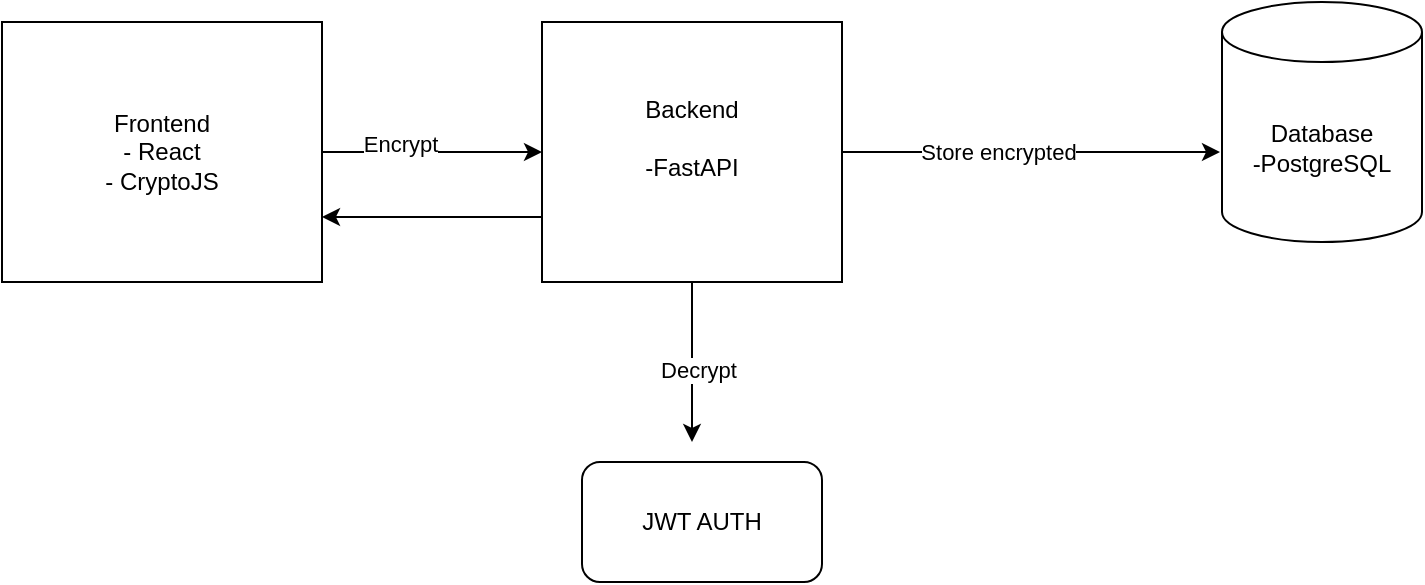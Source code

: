<mxfile version="26.2.14">
  <diagram name="Page-1" id="NNBshU3lTbO9-8Ss-x7V">
    <mxGraphModel dx="787" dy="784" grid="1" gridSize="10" guides="1" tooltips="1" connect="1" arrows="1" fold="1" page="1" pageScale="1" pageWidth="850" pageHeight="1100" math="0" shadow="0">
      <root>
        <mxCell id="0" />
        <mxCell id="1" parent="0" />
        <mxCell id="BVA5kGVqj-zwQhe6XmQE-6" style="edgeStyle=orthogonalEdgeStyle;rounded=0;orthogonalLoop=1;jettySize=auto;html=1;" edge="1" parent="1" source="BVA5kGVqj-zwQhe6XmQE-1" target="BVA5kGVqj-zwQhe6XmQE-2">
          <mxGeometry relative="1" as="geometry" />
        </mxCell>
        <mxCell id="BVA5kGVqj-zwQhe6XmQE-9" value="Encrypt" style="edgeLabel;html=1;align=center;verticalAlign=middle;resizable=0;points=[];" vertex="1" connectable="0" parent="BVA5kGVqj-zwQhe6XmQE-6">
          <mxGeometry x="-0.3" y="4" relative="1" as="geometry">
            <mxPoint as="offset" />
          </mxGeometry>
        </mxCell>
        <mxCell id="BVA5kGVqj-zwQhe6XmQE-1" value="Frontend&lt;div&gt;- React&lt;br&gt;&lt;div&gt;- CryptoJS&lt;/div&gt;&lt;/div&gt;" style="rounded=0;whiteSpace=wrap;html=1;" vertex="1" parent="1">
          <mxGeometry x="30" y="360" width="160" height="130" as="geometry" />
        </mxCell>
        <mxCell id="BVA5kGVqj-zwQhe6XmQE-7" style="edgeStyle=orthogonalEdgeStyle;rounded=0;orthogonalLoop=1;jettySize=auto;html=1;exitX=0;exitY=0.75;exitDx=0;exitDy=0;entryX=1;entryY=0.75;entryDx=0;entryDy=0;" edge="1" parent="1" source="BVA5kGVqj-zwQhe6XmQE-2" target="BVA5kGVqj-zwQhe6XmQE-1">
          <mxGeometry relative="1" as="geometry" />
        </mxCell>
        <mxCell id="BVA5kGVqj-zwQhe6XmQE-17" style="edgeStyle=orthogonalEdgeStyle;rounded=0;orthogonalLoop=1;jettySize=auto;html=1;exitX=0.5;exitY=1;exitDx=0;exitDy=0;" edge="1" parent="1" source="BVA5kGVqj-zwQhe6XmQE-2">
          <mxGeometry relative="1" as="geometry">
            <mxPoint x="375" y="570" as="targetPoint" />
          </mxGeometry>
        </mxCell>
        <mxCell id="BVA5kGVqj-zwQhe6XmQE-18" value="Decrypt" style="edgeLabel;html=1;align=center;verticalAlign=middle;resizable=0;points=[];" vertex="1" connectable="0" parent="BVA5kGVqj-zwQhe6XmQE-17">
          <mxGeometry x="0.105" y="2" relative="1" as="geometry">
            <mxPoint as="offset" />
          </mxGeometry>
        </mxCell>
        <mxCell id="BVA5kGVqj-zwQhe6XmQE-2" value="Backend&lt;div&gt;&lt;br&gt;&lt;/div&gt;&lt;div&gt;-FastAPI&lt;/div&gt;&lt;div&gt;&lt;br&gt;&lt;/div&gt;" style="rounded=0;whiteSpace=wrap;html=1;" vertex="1" parent="1">
          <mxGeometry x="300" y="360" width="150" height="130" as="geometry" />
        </mxCell>
        <mxCell id="BVA5kGVqj-zwQhe6XmQE-3" value="Database&lt;div&gt;-PostgreSQL&lt;/div&gt;" style="shape=cylinder3;whiteSpace=wrap;html=1;boundedLbl=1;backgroundOutline=1;size=15;" vertex="1" parent="1">
          <mxGeometry x="640" y="350" width="100" height="120" as="geometry" />
        </mxCell>
        <mxCell id="BVA5kGVqj-zwQhe6XmQE-12" style="edgeStyle=orthogonalEdgeStyle;rounded=0;orthogonalLoop=1;jettySize=auto;html=1;entryX=-0.01;entryY=0.625;entryDx=0;entryDy=0;entryPerimeter=0;" edge="1" parent="1" source="BVA5kGVqj-zwQhe6XmQE-2" target="BVA5kGVqj-zwQhe6XmQE-3">
          <mxGeometry relative="1" as="geometry" />
        </mxCell>
        <mxCell id="BVA5kGVqj-zwQhe6XmQE-13" value="Store encrypted" style="edgeLabel;html=1;align=center;verticalAlign=middle;resizable=0;points=[];" vertex="1" connectable="0" parent="BVA5kGVqj-zwQhe6XmQE-12">
          <mxGeometry x="-0.175" relative="1" as="geometry">
            <mxPoint as="offset" />
          </mxGeometry>
        </mxCell>
        <mxCell id="BVA5kGVqj-zwQhe6XmQE-14" value="JWT AUTH" style="rounded=1;whiteSpace=wrap;html=1;" vertex="1" parent="1">
          <mxGeometry x="320" y="580" width="120" height="60" as="geometry" />
        </mxCell>
      </root>
    </mxGraphModel>
  </diagram>
</mxfile>
